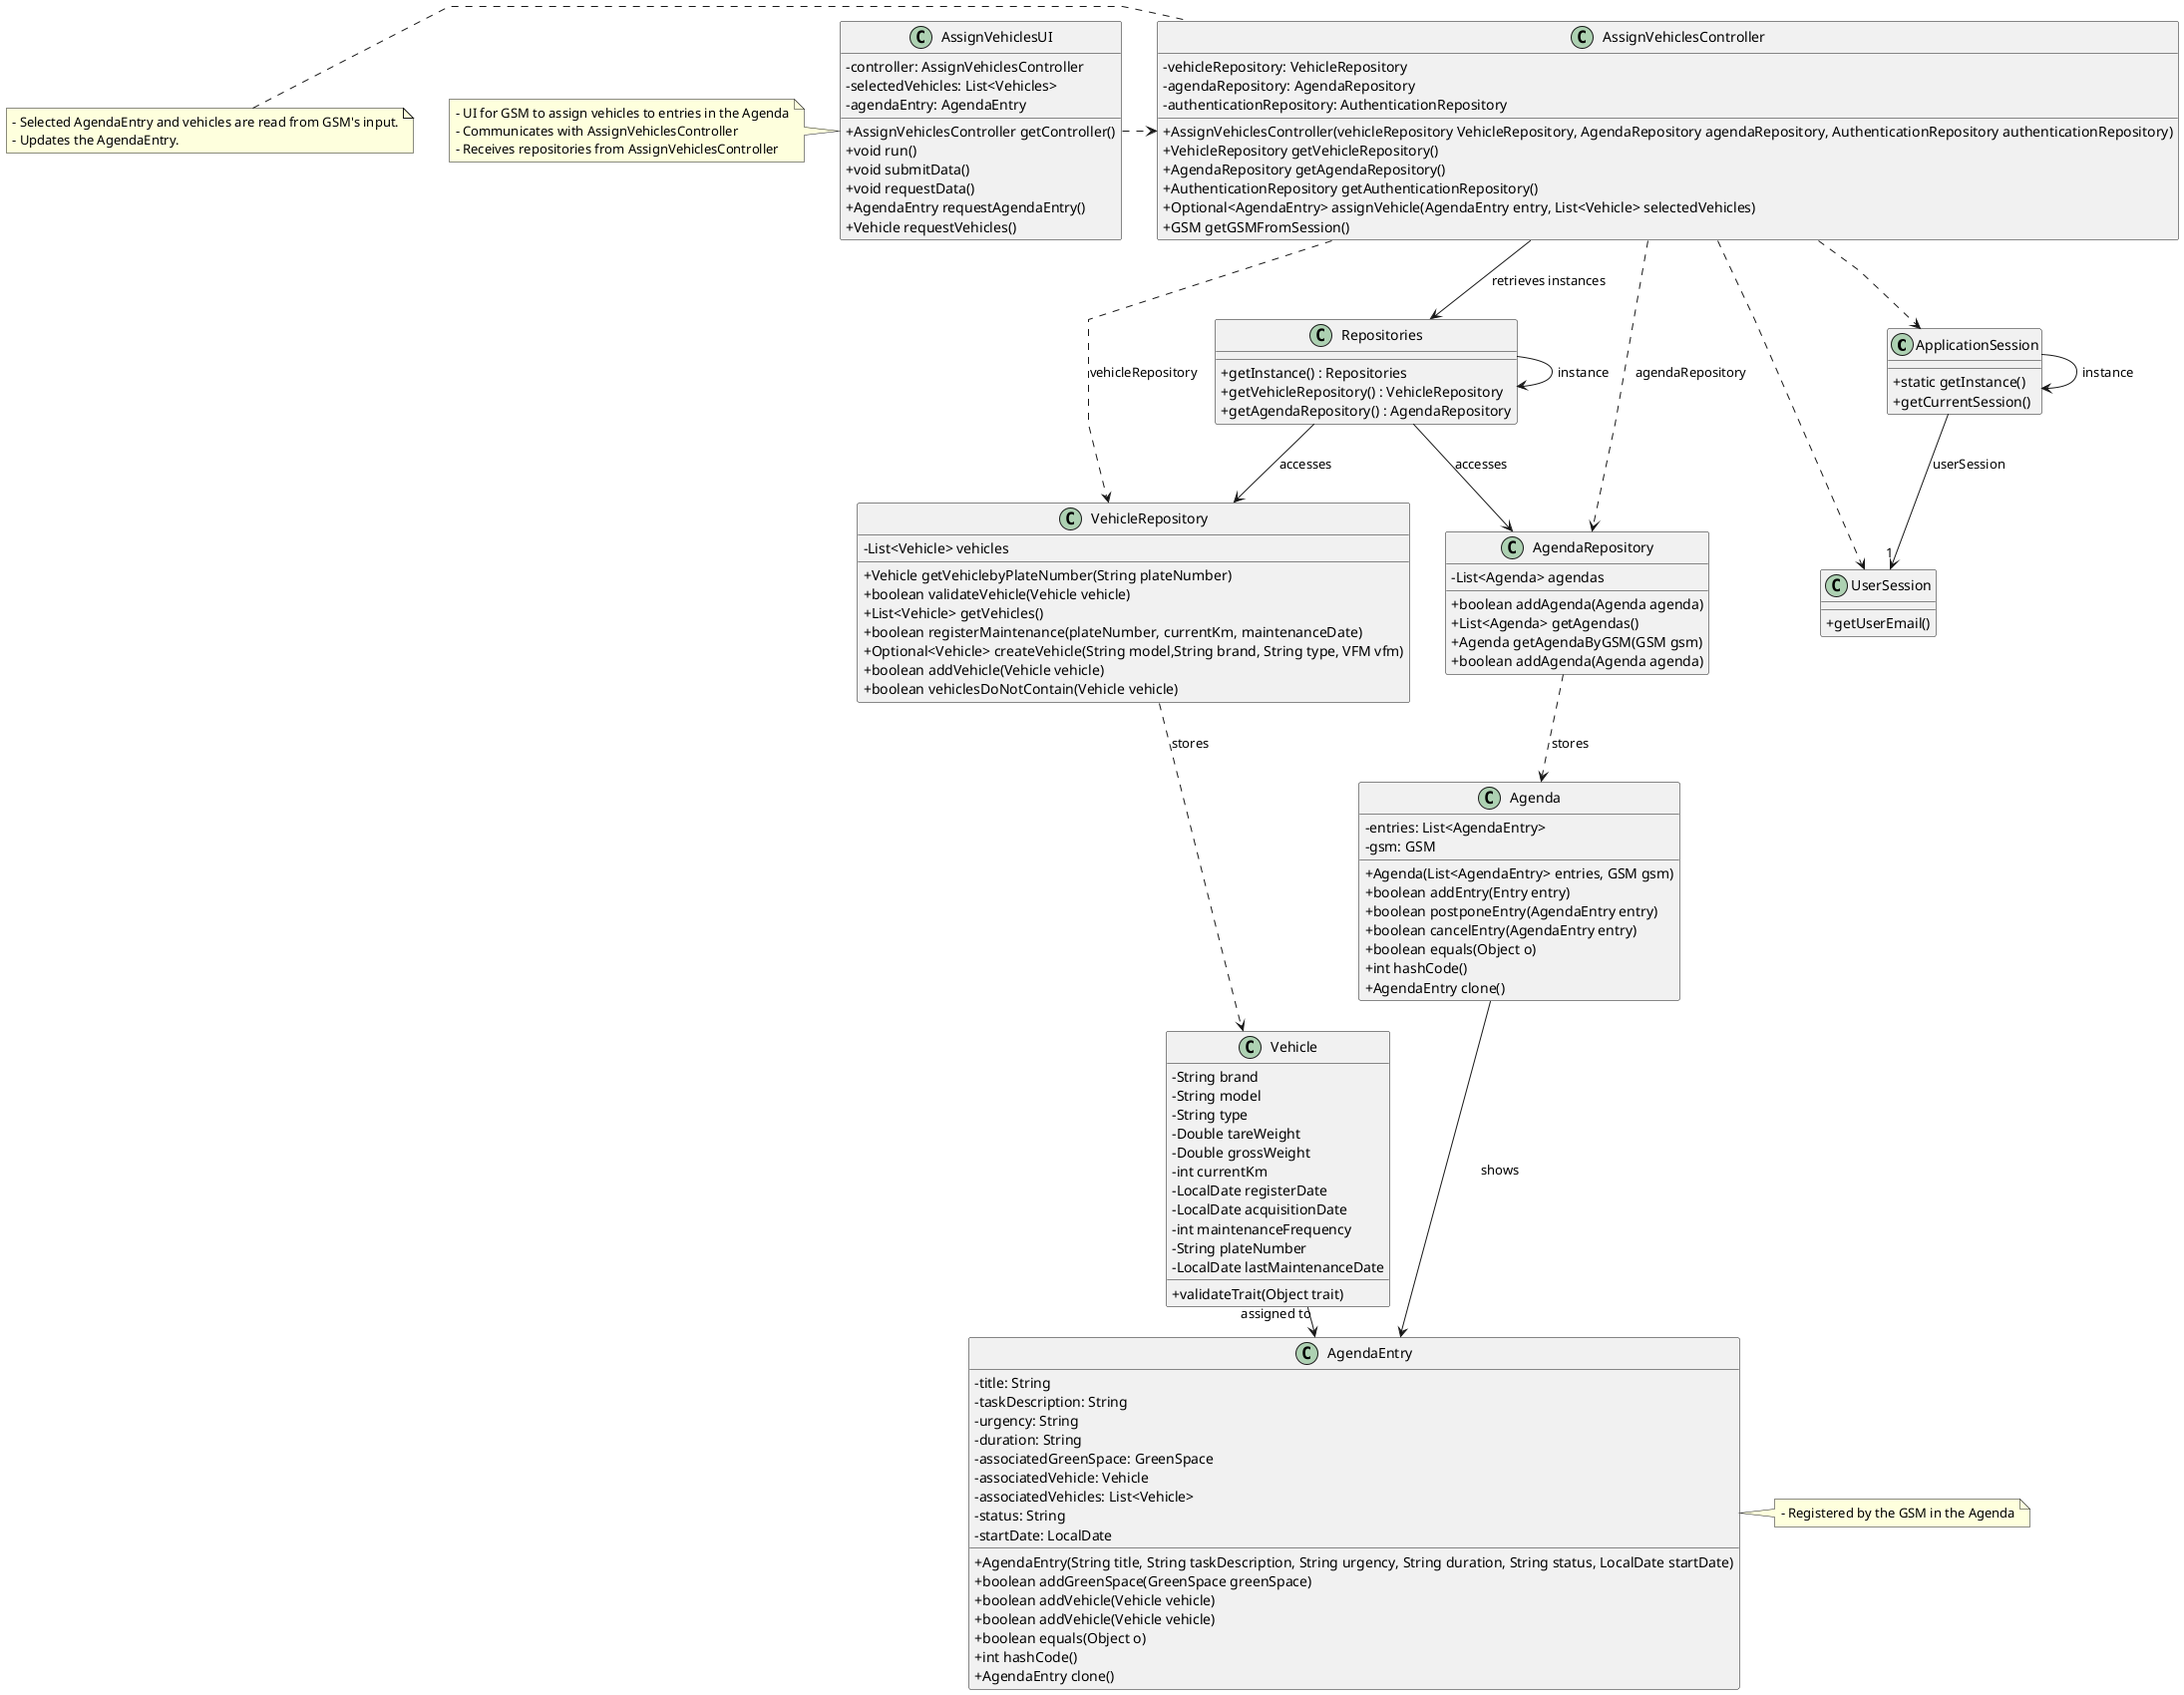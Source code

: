 @startuml
'skinparam monochrome true
skinparam packageStyle rectangle
skinparam shadowing false
skinparam linetype polyline
'skinparam linetype orto

skinparam classAttributeIconSize 0

class ApplicationSession
{
    + static getInstance()
    + getCurrentSession()
}

class UserSession
{
    + getUserEmail()
}

class Vehicle {
  - String brand
  - String model
  - String type
  - Double tareWeight
  - Double grossWeight
  - int currentKm
  - LocalDate registerDate
  - LocalDate acquisitionDate
  - int maintenanceFrequency
  - String plateNumber
  - LocalDate lastMaintenanceDate
  + validateTrait(Object trait)
}

class VehicleRepository {
  - List<Vehicle> vehicles
  + Vehicle getVehiclebyPlateNumber(String plateNumber)
  + boolean validateVehicle(Vehicle vehicle)
  + List<Vehicle> getVehicles()
  + boolean registerMaintenance(plateNumber, currentKm, maintenanceDate)
  + Optional<Vehicle> createVehicle(String model,String brand, String type, VFM vfm)
  + boolean addVehicle(Vehicle vehicle)
  + boolean vehiclesDoNotContain(Vehicle vehicle)
}

class AgendaEntry {
    - title: String
    - taskDescription: String
    - urgency: String
    - duration: String
    - associatedGreenSpace: GreenSpace
    - associatedVehicle: Vehicle
    - associatedVehicles: List<Vehicle>
    - status: String
    - startDate: LocalDate
    + AgendaEntry(String title, String taskDescription, String urgency, String duration, String status, LocalDate startDate)
    + boolean addGreenSpace(GreenSpace greenSpace)
    + boolean addVehicle(Vehicle vehicle)
    + boolean addVehicle(Vehicle vehicle)
    + boolean equals(Object o)
    + int hashCode()
    + AgendaEntry clone()
}

class Agenda {
    - entries: List<AgendaEntry>
    - gsm: GSM
    + Agenda(List<AgendaEntry> entries, GSM gsm)
    + boolean addEntry(Entry entry)
    + boolean postponeEntry(AgendaEntry entry)
    + boolean cancelEntry(AgendaEntry entry)
    + boolean equals(Object o)
    + int hashCode()
    + AgendaEntry clone()
}

class AgendaRepository {
  - List<Agenda> agendas
  + boolean addAgenda(Agenda agenda)
  + List<Agenda> getAgendas()
  + Agenda getAgendaByGSM(GSM gsm)
  + boolean addAgenda(Agenda agenda)
}

class Repositories {
  + getInstance() : Repositories
  + getVehicleRepository() : VehicleRepository
  + getAgendaRepository() : AgendaRepository
}

class AssignVehiclesUI {
  - controller: AssignVehiclesController
  - selectedVehicles: List<Vehicles>
  - agendaEntry: AgendaEntry
  + AssignVehiclesController getController()
  + void run()
  + void submitData()
  + void requestData()
  + AgendaEntry requestAgendaEntry()
  + Vehicle requestVehicles()
}

class AssignVehiclesController {
  - vehicleRepository: VehicleRepository
  - agendaRepository: AgendaRepository
  - authenticationRepository: AuthenticationRepository
  + AssignVehiclesController(vehicleRepository VehicleRepository, AgendaRepository agendaRepository, AuthenticationRepository authenticationRepository)
  + VehicleRepository getVehicleRepository()
  + AgendaRepository getAgendaRepository()
  + AuthenticationRepository getAuthenticationRepository()
  + Optional<AgendaEntry> assignVehicle(AgendaEntry entry, List<Vehicle> selectedVehicles)
  + GSM getGSMFromSession()
}

note left of AssignVehiclesController
  - Selected AgendaEntry and vehicles are read from GSM's input.
  - Updates the AgendaEntry.
end note

note left of AssignVehiclesUI
  - UI for GSM to assign vehicles to entries in the Agenda
  - Communicates with AssignVehiclesController
  - Receives repositories from AssignVehiclesController
end note

note right of AgendaEntry
 - Registered by the GSM in the Agenda
end note

Vehicle -> AgendaEntry: assigned to

Agenda --> AgendaEntry: shows

Repositories -> Repositories : instance
ApplicationSession -> ApplicationSession : instance

AssignVehiclesUI .> AssignVehiclesController

AssignVehiclesController -down-> Repositories : retrieves instances

Repositories -down-> AgendaRepository : accesses
Repositories -down-> VehicleRepository : accesses

AssignVehiclesController ..> VehicleRepository : vehicleRepository
AssignVehiclesController ..> AgendaRepository : agendaRepository

ApplicationSession --> "1" UserSession : userSession

AssignVehiclesController ..> ApplicationSession
AssignVehiclesController ..> UserSession

VehicleRepository ..> Vehicle: stores
AgendaRepository ..> Agenda: stores

@enduml

